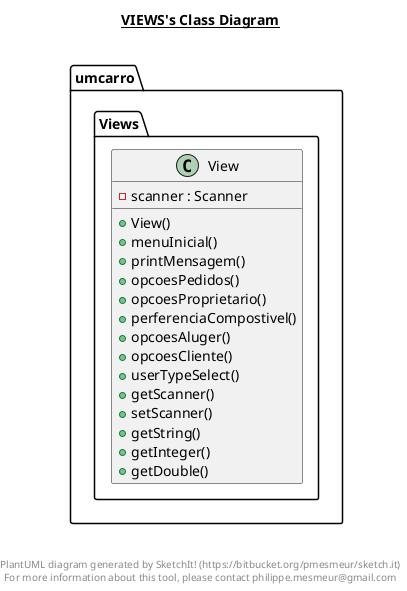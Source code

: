 @startuml

title __VIEWS's Class Diagram__\n

  package umcarro.Views {
    class View {
        - scanner : Scanner
        + View()
        + menuInicial()
        + printMensagem()
        + opcoesPedidos()
        + opcoesProprietario()
        + perferenciaCompostivel()
        + opcoesAluger()
        + opcoesCliente()
        + userTypeSelect()
        + getScanner()
        + setScanner()
        + getString()
        + getInteger()
        + getDouble()
    }
  }
  



right footer


PlantUML diagram generated by SketchIt! (https://bitbucket.org/pmesmeur/sketch.it)
For more information about this tool, please contact philippe.mesmeur@gmail.com
endfooter

@enduml
